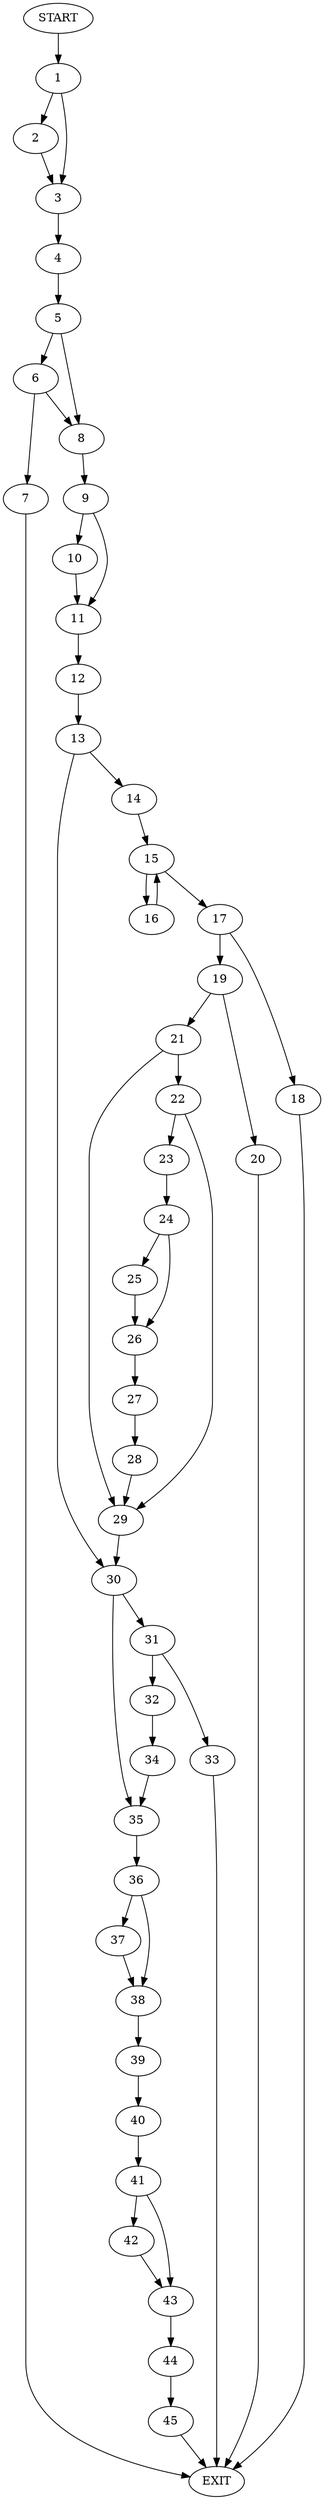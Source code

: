 digraph { 
0 [label="START"];
1;
2;
3;
4;
5;
6;
7;
8;
9;
10;
11;
12;
13;
14;
15;
16;
17;
18;
19;
20;
21;
22;
23;
24;
25;
26;
27;
28;
29;
30;
31;
32;
33;
34;
35;
36;
37;
38;
39;
40;
41;
42;
43;
44;
45;
46[label="EXIT"];
0 -> 1;
1 -> 2;
1 -> 3;
2 -> 3;
3 -> 4;
4 -> 5;
5 -> 6;
5 -> 8;
6 -> 7;
6 -> 8;
7 -> 46;
8 -> 9;
9 -> 10;
9 -> 11;
10 -> 11;
11 -> 12;
12 -> 13;
13 -> 14;
13 -> 30;
14 -> 15;
15 -> 16;
15 -> 17;
16 -> 15;
17 -> 19;
17 -> 18;
18 -> 46;
19 -> 20;
19 -> 21;
20 -> 46;
21 -> 22;
21 -> 29;
22 -> 23;
22 -> 29;
23 -> 24;
24 -> 25;
24 -> 26;
25 -> 26;
26 -> 27;
27 -> 28;
28 -> 29;
29 -> 30;
30 -> 31;
30 -> 35;
31 -> 32;
31 -> 33;
32 -> 34;
33 -> 46;
34 -> 35;
35 -> 36;
36 -> 37;
36 -> 38;
37 -> 38;
38 -> 39;
39 -> 40;
40 -> 41;
41 -> 42;
41 -> 43;
42 -> 43;
43 -> 44;
44 -> 45;
45 -> 46;
}